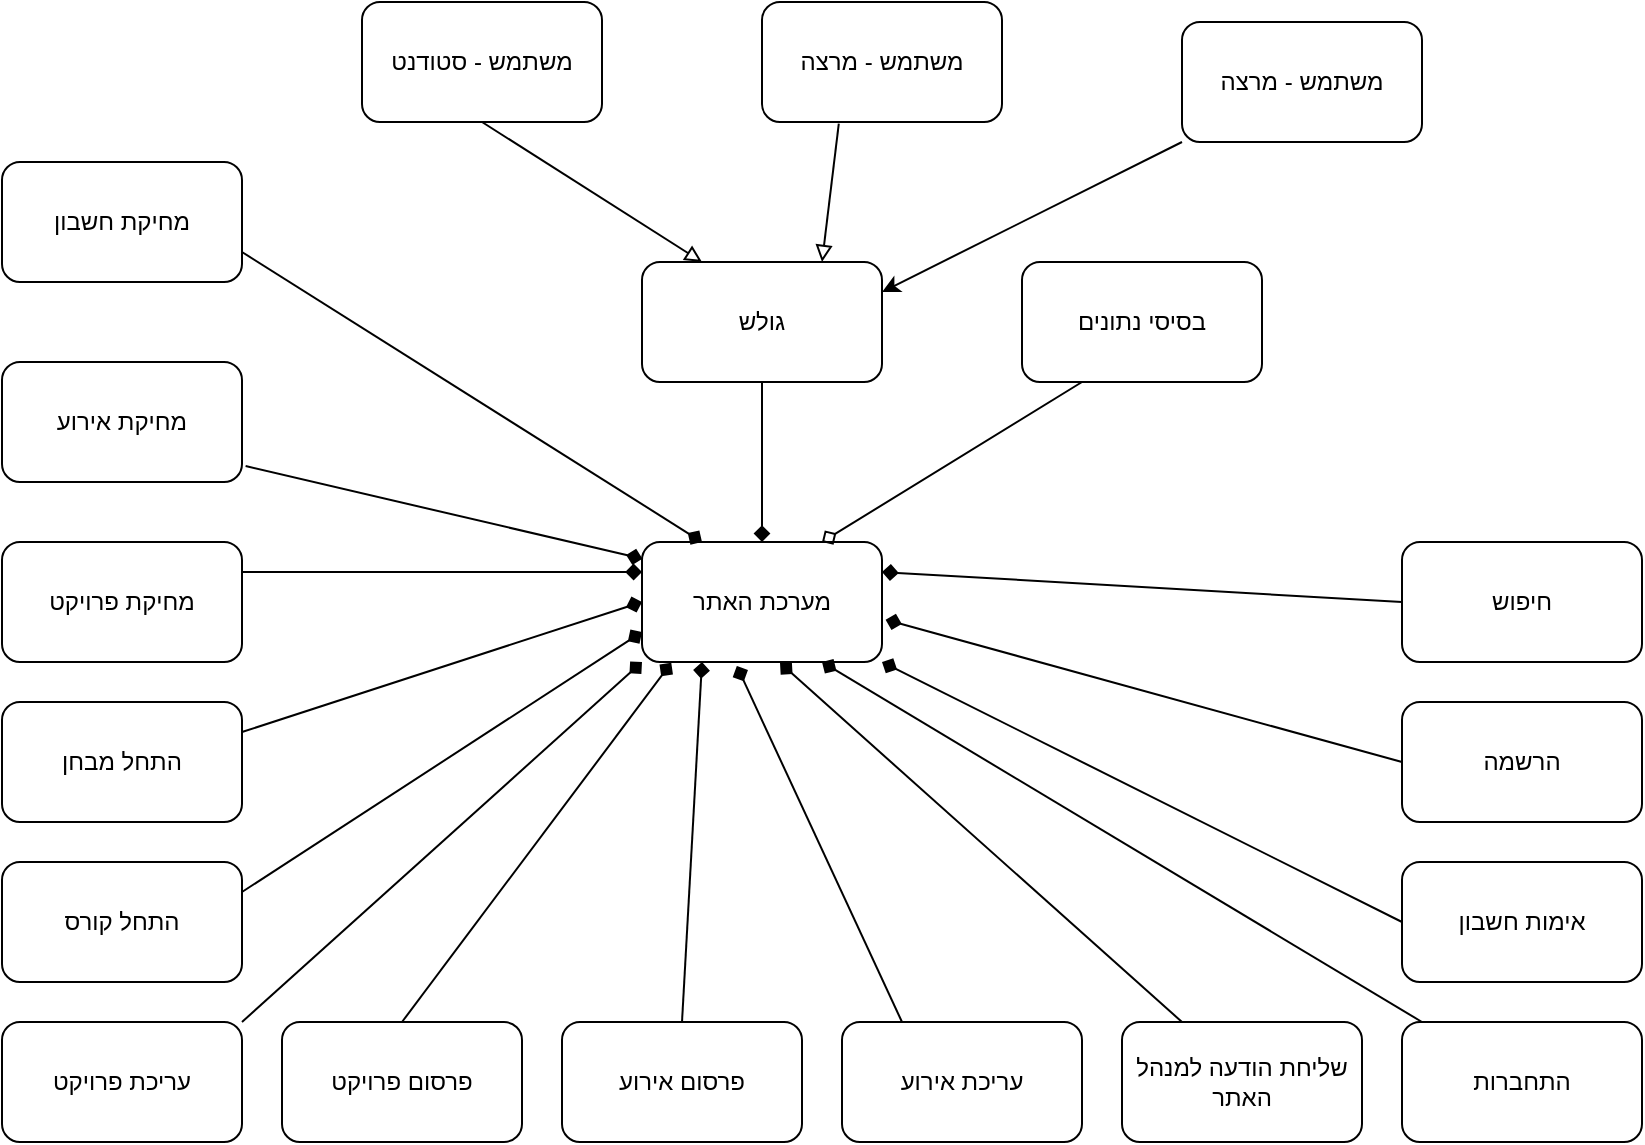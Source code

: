 <mxfile version="15.4.0" type="device"><diagram id="k4OyBsBQ59pSa2m48ZNP" name="Page-1"><mxGraphModel dx="1837" dy="571" grid="1" gridSize="10" guides="1" tooltips="1" connect="1" arrows="1" fold="1" page="1" pageScale="1" pageWidth="827" pageHeight="1169" math="0" shadow="0"><root><mxCell id="0"/><mxCell id="1" parent="0"/><mxCell id="28hTKpeWHInkCG-WMfIf-1" value="גולש" style="rounded=1;whiteSpace=wrap;html=1;" parent="1" vertex="1"><mxGeometry x="170" y="130" width="120" height="60" as="geometry"/></mxCell><mxCell id="28hTKpeWHInkCG-WMfIf-2" value="משתמש - מרצה" style="rounded=1;whiteSpace=wrap;html=1;" parent="1" vertex="1"><mxGeometry x="230" width="120" height="60" as="geometry"/></mxCell><mxCell id="28hTKpeWHInkCG-WMfIf-3" value="משתמש - סטודנט" style="rounded=1;whiteSpace=wrap;html=1;" parent="1" vertex="1"><mxGeometry x="30" width="120" height="60" as="geometry"/></mxCell><mxCell id="28hTKpeWHInkCG-WMfIf-4" value="בסיסי נתונים" style="rounded=1;whiteSpace=wrap;html=1;" parent="1" vertex="1"><mxGeometry x="360" y="130" width="120" height="60" as="geometry"/></mxCell><mxCell id="28hTKpeWHInkCG-WMfIf-5" value="" style="endArrow=block;html=1;rounded=0;exitX=0.5;exitY=1;exitDx=0;exitDy=0;entryX=0.25;entryY=0;entryDx=0;entryDy=0;endFill=0;" parent="1" source="28hTKpeWHInkCG-WMfIf-3" target="28hTKpeWHInkCG-WMfIf-1" edge="1"><mxGeometry width="50" height="50" relative="1" as="geometry"><mxPoint x="210" y="360" as="sourcePoint"/><mxPoint x="260" y="310" as="targetPoint"/></mxGeometry></mxCell><mxCell id="28hTKpeWHInkCG-WMfIf-6" value="" style="endArrow=block;html=1;rounded=0;exitX=0.32;exitY=1.013;exitDx=0;exitDy=0;entryX=0.75;entryY=0;entryDx=0;entryDy=0;exitPerimeter=0;endFill=0;" parent="1" source="28hTKpeWHInkCG-WMfIf-2" target="28hTKpeWHInkCG-WMfIf-1" edge="1"><mxGeometry width="50" height="50" relative="1" as="geometry"><mxPoint x="100" y="70" as="sourcePoint"/><mxPoint x="210" y="140" as="targetPoint"/></mxGeometry></mxCell><mxCell id="28hTKpeWHInkCG-WMfIf-7" value="מערכת האתר" style="rounded=1;whiteSpace=wrap;html=1;" parent="1" vertex="1"><mxGeometry x="170" y="270" width="120" height="60" as="geometry"/></mxCell><mxCell id="28hTKpeWHInkCG-WMfIf-8" value="" style="endArrow=diamond;html=1;rounded=0;exitX=0.5;exitY=1;exitDx=0;exitDy=0;entryX=0.5;entryY=0;entryDx=0;entryDy=0;endFill=1;" parent="1" source="28hTKpeWHInkCG-WMfIf-1" target="28hTKpeWHInkCG-WMfIf-7" edge="1"><mxGeometry width="50" height="50" relative="1" as="geometry"><mxPoint x="100" y="70" as="sourcePoint"/><mxPoint x="210" y="140" as="targetPoint"/></mxGeometry></mxCell><mxCell id="28hTKpeWHInkCG-WMfIf-10" value="" style="endArrow=diamond;html=1;rounded=0;exitX=0.25;exitY=1;exitDx=0;exitDy=0;entryX=0.75;entryY=0;entryDx=0;entryDy=0;endFill=0;" parent="1" source="28hTKpeWHInkCG-WMfIf-4" target="28hTKpeWHInkCG-WMfIf-7" edge="1"><mxGeometry width="50" height="50" relative="1" as="geometry"><mxPoint x="240" y="200" as="sourcePoint"/><mxPoint x="240" y="280" as="targetPoint"/></mxGeometry></mxCell><mxCell id="28hTKpeWHInkCG-WMfIf-11" value="חיפוש" style="rounded=1;whiteSpace=wrap;html=1;" parent="1" vertex="1"><mxGeometry x="550" y="270" width="120" height="60" as="geometry"/></mxCell><mxCell id="28hTKpeWHInkCG-WMfIf-12" value="הרשמה" style="rounded=1;whiteSpace=wrap;html=1;" parent="1" vertex="1"><mxGeometry x="550" y="350" width="120" height="60" as="geometry"/></mxCell><mxCell id="28hTKpeWHInkCG-WMfIf-13" value="אימות חשבון" style="rounded=1;whiteSpace=wrap;html=1;" parent="1" vertex="1"><mxGeometry x="550" y="430" width="120" height="60" as="geometry"/></mxCell><mxCell id="28hTKpeWHInkCG-WMfIf-14" value="התחברות" style="rounded=1;whiteSpace=wrap;html=1;" parent="1" vertex="1"><mxGeometry x="550" y="510" width="120" height="60" as="geometry"/></mxCell><mxCell id="28hTKpeWHInkCG-WMfIf-15" value="שליחת הודעה למנהל האתר" style="rounded=1;whiteSpace=wrap;html=1;" parent="1" vertex="1"><mxGeometry x="410" y="510" width="120" height="60" as="geometry"/></mxCell><mxCell id="28hTKpeWHInkCG-WMfIf-16" value="עריכת אירוע" style="rounded=1;whiteSpace=wrap;html=1;" parent="1" vertex="1"><mxGeometry x="270" y="510" width="120" height="60" as="geometry"/></mxCell><mxCell id="28hTKpeWHInkCG-WMfIf-17" value="פרסום אירוע" style="rounded=1;whiteSpace=wrap;html=1;" parent="1" vertex="1"><mxGeometry x="130" y="510" width="120" height="60" as="geometry"/></mxCell><mxCell id="28hTKpeWHInkCG-WMfIf-18" value="פרסום פרויקט" style="rounded=1;whiteSpace=wrap;html=1;" parent="1" vertex="1"><mxGeometry x="-10" y="510" width="120" height="60" as="geometry"/></mxCell><mxCell id="28hTKpeWHInkCG-WMfIf-19" value="עריכת פרויקט" style="rounded=1;whiteSpace=wrap;html=1;" parent="1" vertex="1"><mxGeometry x="-150" y="510" width="120" height="60" as="geometry"/></mxCell><mxCell id="28hTKpeWHInkCG-WMfIf-20" value="התחל קורס" style="rounded=1;whiteSpace=wrap;html=1;" parent="1" vertex="1"><mxGeometry x="-150" y="430" width="120" height="60" as="geometry"/></mxCell><mxCell id="28hTKpeWHInkCG-WMfIf-21" value="התחל מבחן" style="rounded=1;whiteSpace=wrap;html=1;" parent="1" vertex="1"><mxGeometry x="-150" y="350" width="120" height="60" as="geometry"/></mxCell><mxCell id="28hTKpeWHInkCG-WMfIf-24" value="מחיקת פרויקט" style="rounded=1;whiteSpace=wrap;html=1;" parent="1" vertex="1"><mxGeometry x="-150" y="270" width="120" height="60" as="geometry"/></mxCell><mxCell id="28hTKpeWHInkCG-WMfIf-25" value="מחיקת אירוע" style="rounded=1;whiteSpace=wrap;html=1;" parent="1" vertex="1"><mxGeometry x="-150" y="180" width="120" height="60" as="geometry"/></mxCell><mxCell id="28hTKpeWHInkCG-WMfIf-26" value="מחיקת חשבון" style="rounded=1;whiteSpace=wrap;html=1;" parent="1" vertex="1"><mxGeometry x="-150" y="80" width="120" height="60" as="geometry"/></mxCell><mxCell id="28hTKpeWHInkCG-WMfIf-27" value="" style="endArrow=diamond;html=1;rounded=0;exitX=1;exitY=0.75;exitDx=0;exitDy=0;entryX=0.25;entryY=0;entryDx=0;entryDy=0;endFill=1;" parent="1" source="28hTKpeWHInkCG-WMfIf-26" target="28hTKpeWHInkCG-WMfIf-7" edge="1"><mxGeometry width="50" height="50" relative="1" as="geometry"><mxPoint x="240" y="200" as="sourcePoint"/><mxPoint x="240" y="280" as="targetPoint"/></mxGeometry></mxCell><mxCell id="28hTKpeWHInkCG-WMfIf-28" value="" style="endArrow=diamond;html=1;rounded=0;exitX=1.015;exitY=0.867;exitDx=0;exitDy=0;entryX=0.002;entryY=0.14;entryDx=0;entryDy=0;endFill=1;exitPerimeter=0;entryPerimeter=0;" parent="1" source="28hTKpeWHInkCG-WMfIf-25" target="28hTKpeWHInkCG-WMfIf-7" edge="1"><mxGeometry width="50" height="50" relative="1" as="geometry"><mxPoint x="-20" y="135" as="sourcePoint"/><mxPoint x="210" y="280" as="targetPoint"/></mxGeometry></mxCell><mxCell id="28hTKpeWHInkCG-WMfIf-30" value="" style="endArrow=diamond;html=1;rounded=0;exitX=1;exitY=0.25;exitDx=0;exitDy=0;entryX=0;entryY=0.25;entryDx=0;entryDy=0;endFill=1;" parent="1" source="28hTKpeWHInkCG-WMfIf-24" target="28hTKpeWHInkCG-WMfIf-7" edge="1"><mxGeometry width="50" height="50" relative="1" as="geometry"><mxPoint x="-18.2" y="242.02" as="sourcePoint"/><mxPoint x="180.24" y="288.4" as="targetPoint"/></mxGeometry></mxCell><mxCell id="28hTKpeWHInkCG-WMfIf-31" value="" style="endArrow=diamond;html=1;rounded=0;exitX=1;exitY=0.25;exitDx=0;exitDy=0;entryX=0;entryY=0.5;entryDx=0;entryDy=0;endFill=1;" parent="1" source="28hTKpeWHInkCG-WMfIf-21" target="28hTKpeWHInkCG-WMfIf-7" edge="1"><mxGeometry width="50" height="50" relative="1" as="geometry"><mxPoint x="-20" y="295" as="sourcePoint"/><mxPoint x="180" y="295" as="targetPoint"/></mxGeometry></mxCell><mxCell id="28hTKpeWHInkCG-WMfIf-32" value="" style="endArrow=diamond;html=1;rounded=0;exitX=1;exitY=0.25;exitDx=0;exitDy=0;entryX=0;entryY=0.75;entryDx=0;entryDy=0;endFill=1;" parent="1" source="28hTKpeWHInkCG-WMfIf-20" target="28hTKpeWHInkCG-WMfIf-7" edge="1"><mxGeometry width="50" height="50" relative="1" as="geometry"><mxPoint x="-20" y="375" as="sourcePoint"/><mxPoint x="180" y="310" as="targetPoint"/></mxGeometry></mxCell><mxCell id="28hTKpeWHInkCG-WMfIf-33" value="" style="endArrow=diamond;html=1;rounded=0;exitX=1;exitY=0;exitDx=0;exitDy=0;entryX=0;entryY=1;entryDx=0;entryDy=0;endFill=1;" parent="1" source="28hTKpeWHInkCG-WMfIf-19" target="28hTKpeWHInkCG-WMfIf-7" edge="1"><mxGeometry width="50" height="50" relative="1" as="geometry"><mxPoint x="-20" y="455" as="sourcePoint"/><mxPoint x="180" y="325" as="targetPoint"/></mxGeometry></mxCell><mxCell id="28hTKpeWHInkCG-WMfIf-34" value="" style="endArrow=diamond;html=1;rounded=0;exitX=0.5;exitY=0;exitDx=0;exitDy=0;entryX=0.122;entryY=1.007;entryDx=0;entryDy=0;endFill=1;entryPerimeter=0;" parent="1" source="28hTKpeWHInkCG-WMfIf-18" target="28hTKpeWHInkCG-WMfIf-7" edge="1"><mxGeometry width="50" height="50" relative="1" as="geometry"><mxPoint x="-20" y="520" as="sourcePoint"/><mxPoint x="180" y="340" as="targetPoint"/></mxGeometry></mxCell><mxCell id="28hTKpeWHInkCG-WMfIf-35" value="" style="endArrow=diamond;html=1;rounded=0;exitX=0.5;exitY=0;exitDx=0;exitDy=0;entryX=0.25;entryY=1;entryDx=0;entryDy=0;endFill=1;" parent="1" source="28hTKpeWHInkCG-WMfIf-17" target="28hTKpeWHInkCG-WMfIf-7" edge="1"><mxGeometry width="50" height="50" relative="1" as="geometry"><mxPoint x="60" y="520" as="sourcePoint"/><mxPoint x="194.64" y="340.42" as="targetPoint"/></mxGeometry></mxCell><mxCell id="28hTKpeWHInkCG-WMfIf-36" value="" style="endArrow=diamond;html=1;rounded=0;exitX=0.25;exitY=0;exitDx=0;exitDy=0;entryX=0.395;entryY=1.033;entryDx=0;entryDy=0;endFill=1;entryPerimeter=0;" parent="1" source="28hTKpeWHInkCG-WMfIf-16" target="28hTKpeWHInkCG-WMfIf-7" edge="1"><mxGeometry width="50" height="50" relative="1" as="geometry"><mxPoint x="200" y="520" as="sourcePoint"/><mxPoint x="210" y="340" as="targetPoint"/></mxGeometry></mxCell><mxCell id="28hTKpeWHInkCG-WMfIf-37" value="" style="endArrow=diamond;html=1;rounded=0;entryX=0.575;entryY=1.007;entryDx=0;entryDy=0;endFill=1;entryPerimeter=0;exitX=0.25;exitY=0;exitDx=0;exitDy=0;" parent="1" source="28hTKpeWHInkCG-WMfIf-15" target="28hTKpeWHInkCG-WMfIf-7" edge="1"><mxGeometry width="50" height="50" relative="1" as="geometry"><mxPoint x="310" y="530" as="sourcePoint"/><mxPoint x="227.4" y="341.98" as="targetPoint"/></mxGeometry></mxCell><mxCell id="28hTKpeWHInkCG-WMfIf-38" value="" style="endArrow=diamond;html=1;rounded=0;entryX=0.75;entryY=1;entryDx=0;entryDy=0;endFill=1;" parent="1" source="28hTKpeWHInkCG-WMfIf-14" target="28hTKpeWHInkCG-WMfIf-7" edge="1"><mxGeometry width="50" height="50" relative="1" as="geometry"><mxPoint x="450" y="520" as="sourcePoint"/><mxPoint x="249" y="340.42" as="targetPoint"/></mxGeometry></mxCell><mxCell id="28hTKpeWHInkCG-WMfIf-39" value="" style="endArrow=diamond;html=1;rounded=0;endFill=1;exitX=0;exitY=0.5;exitDx=0;exitDy=0;" parent="1" source="28hTKpeWHInkCG-WMfIf-13" target="28hTKpeWHInkCG-WMfIf-7" edge="1"><mxGeometry width="50" height="50" relative="1" as="geometry"><mxPoint x="570" y="520" as="sourcePoint"/><mxPoint x="270" y="340" as="targetPoint"/></mxGeometry></mxCell><mxCell id="28hTKpeWHInkCG-WMfIf-40" value="" style="endArrow=diamond;html=1;rounded=0;endFill=1;exitX=0;exitY=0.5;exitDx=0;exitDy=0;entryX=1.015;entryY=0.647;entryDx=0;entryDy=0;entryPerimeter=0;" parent="1" source="28hTKpeWHInkCG-WMfIf-12" target="28hTKpeWHInkCG-WMfIf-7" edge="1"><mxGeometry width="50" height="50" relative="1" as="geometry"><mxPoint x="560" y="470" as="sourcePoint"/><mxPoint x="300" y="340" as="targetPoint"/></mxGeometry></mxCell><mxCell id="28hTKpeWHInkCG-WMfIf-41" value="" style="endArrow=diamond;html=1;rounded=0;endFill=1;exitX=0;exitY=0.5;exitDx=0;exitDy=0;entryX=1;entryY=0.25;entryDx=0;entryDy=0;" parent="1" source="28hTKpeWHInkCG-WMfIf-11" target="28hTKpeWHInkCG-WMfIf-7" edge="1"><mxGeometry width="50" height="50" relative="1" as="geometry"><mxPoint x="560" y="390" as="sourcePoint"/><mxPoint x="301.8" y="318.82" as="targetPoint"/></mxGeometry></mxCell><mxCell id="IsgtwmaIVpHZ2U1MT5pR-4" style="rounded=0;orthogonalLoop=1;jettySize=auto;html=1;entryX=1;entryY=0.25;entryDx=0;entryDy=0;" parent="1" source="IsgtwmaIVpHZ2U1MT5pR-3" target="28hTKpeWHInkCG-WMfIf-1" edge="1"><mxGeometry relative="1" as="geometry"/></mxCell><mxCell id="IsgtwmaIVpHZ2U1MT5pR-3" value="משתמש - מרצה" style="rounded=1;whiteSpace=wrap;html=1;" parent="1" vertex="1"><mxGeometry x="440" y="10" width="120" height="60" as="geometry"/></mxCell></root></mxGraphModel></diagram></mxfile>